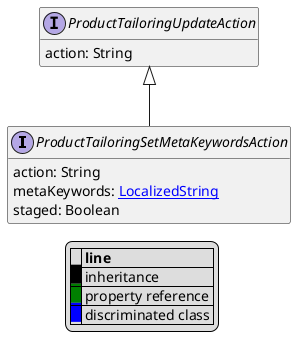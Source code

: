 @startuml

hide empty fields
hide empty methods
legend
|= |= line |
|<back:black>   </back>| inheritance |
|<back:green>   </back>| property reference |
|<back:blue>   </back>| discriminated class |
endlegend
interface ProductTailoringSetMetaKeywordsAction [[ProductTailoringSetMetaKeywordsAction.svg]] extends ProductTailoringUpdateAction {
    action: String
    metaKeywords: [[LocalizedString.svg LocalizedString]]
    staged: Boolean
}
interface ProductTailoringUpdateAction [[ProductTailoringUpdateAction.svg]]  {
    action: String
}





@enduml
